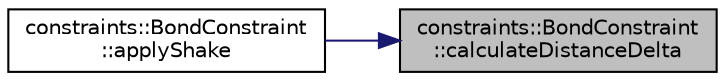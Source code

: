 digraph "constraints::BondConstraint::calculateDistanceDelta"
{
 // LATEX_PDF_SIZE
  edge [fontname="Helvetica",fontsize="10",labelfontname="Helvetica",labelfontsize="10"];
  node [fontname="Helvetica",fontsize="10",shape=record];
  rankdir="RL";
  Node1 [label="constraints::BondConstraint\l::calculateDistanceDelta",height=0.2,width=0.4,color="black", fillcolor="grey75", style="filled", fontcolor="black",tooltip="calculates the distance delta of a bond constraint"];
  Node1 -> Node2 [dir="back",color="midnightblue",fontsize="10",style="solid",fontname="Helvetica"];
  Node2 [label="constraints::BondConstraint\l::applyShake",height=0.2,width=0.4,color="black", fillcolor="white", style="filled",URL="$classconstraints_1_1BondConstraint.html#a8435e808ecfa20aac952d047a1813133",tooltip="applies the shake algorithm to a bond constraint"];
}
